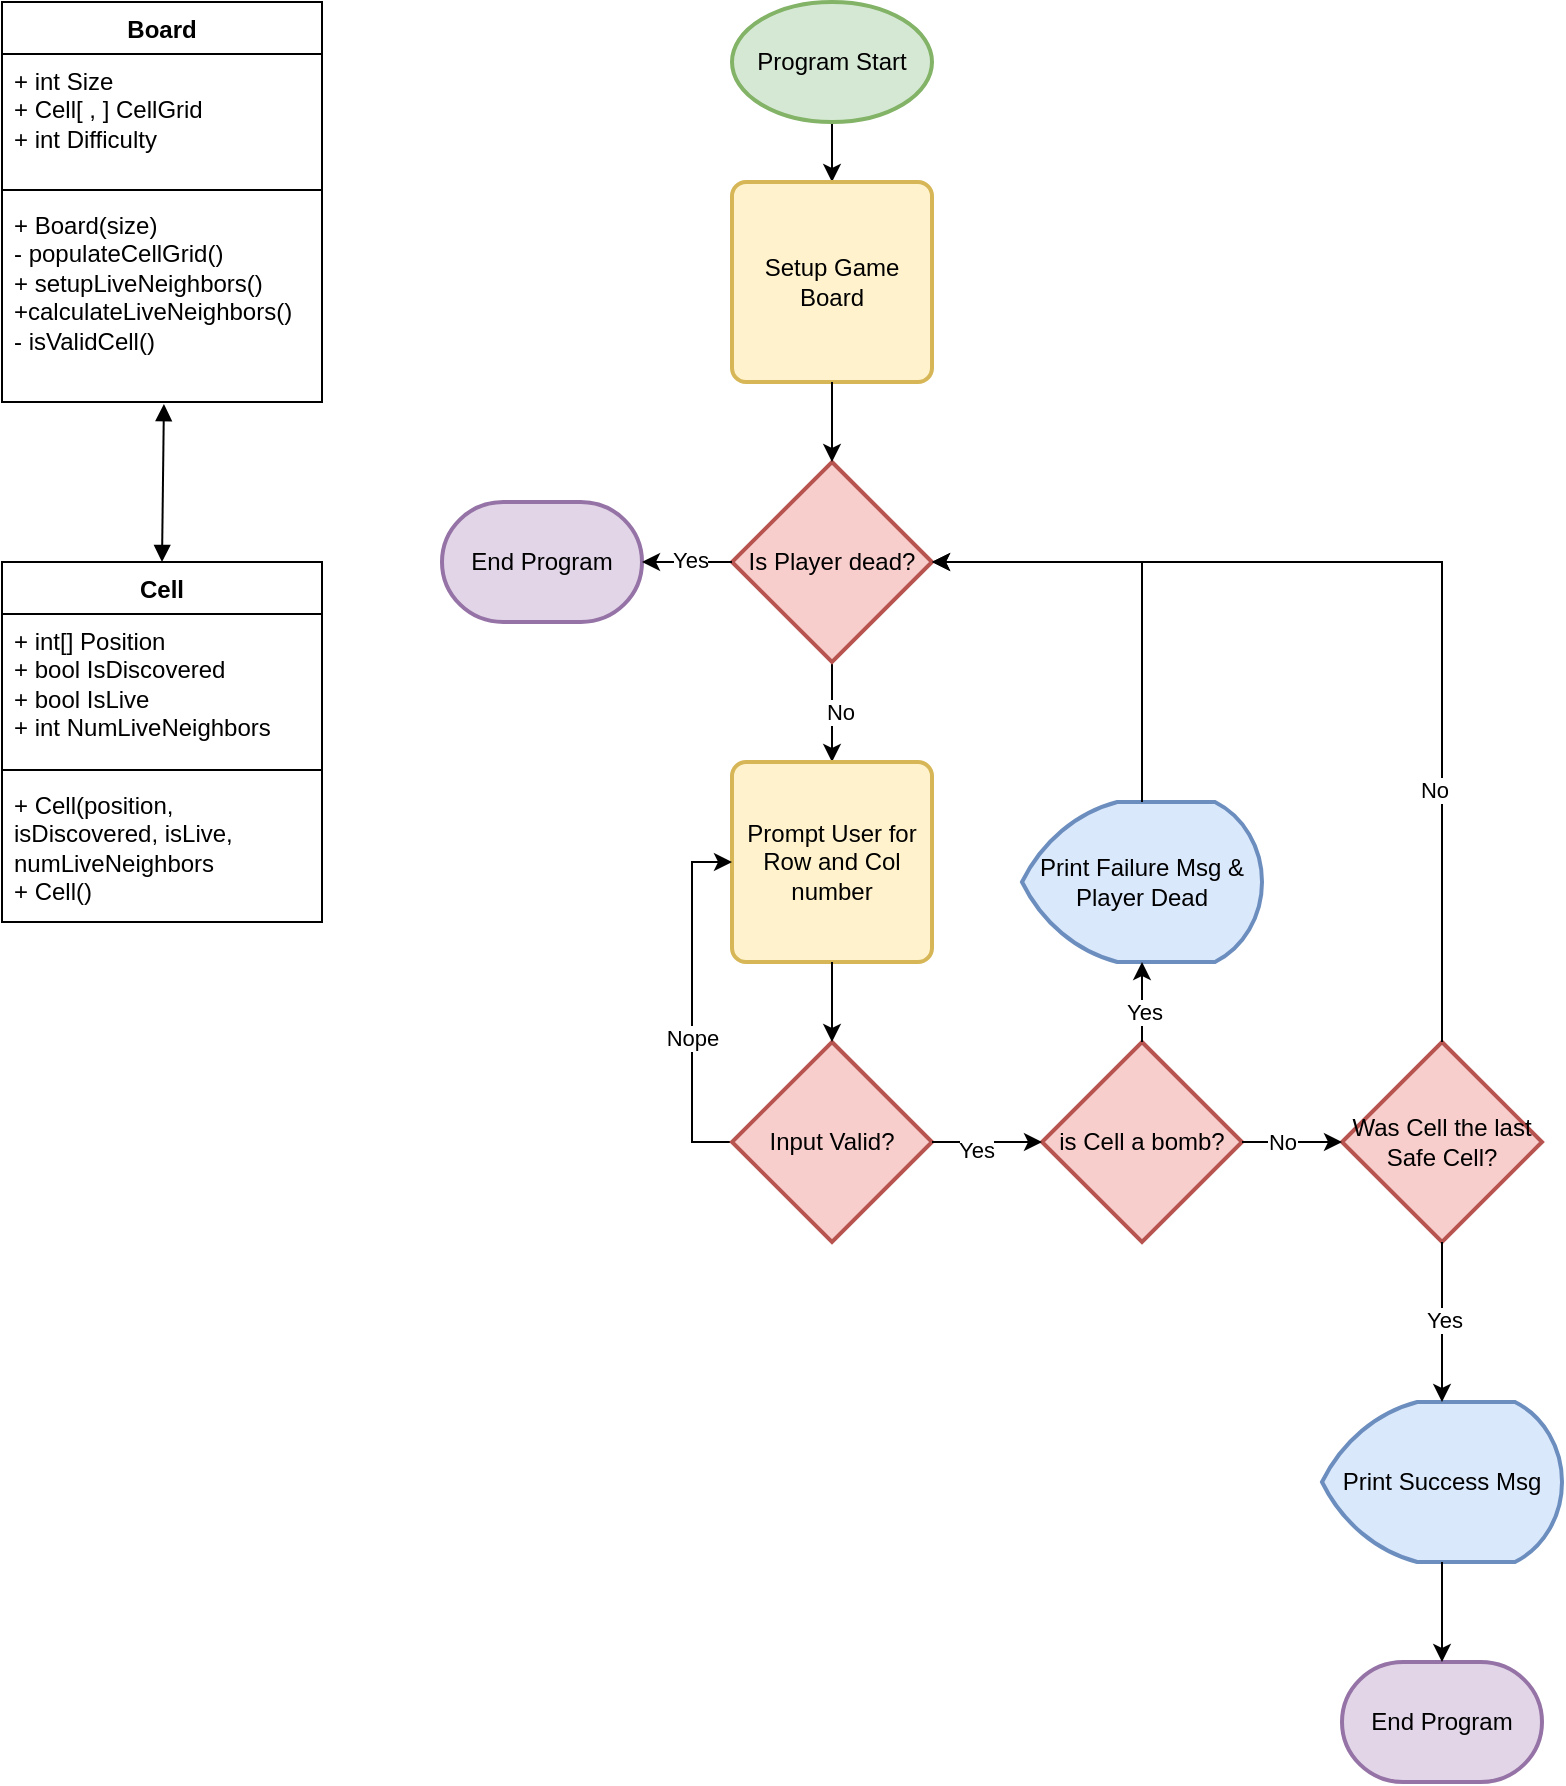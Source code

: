 <mxfile version="22.1.16" type="device">
  <diagram name="Page-1" id="BSbu1Kt3Bp4ArYt2ESW5">
    <mxGraphModel dx="1687" dy="918" grid="1" gridSize="10" guides="1" tooltips="1" connect="1" arrows="1" fold="1" page="1" pageScale="1" pageWidth="850" pageHeight="1100" math="0" shadow="0">
      <root>
        <mxCell id="0" />
        <mxCell id="1" parent="0" />
        <mxCell id="zdHg10XPLROxAjpq0C63-1" value="Cell" style="swimlane;fontStyle=1;align=center;verticalAlign=top;childLayout=stackLayout;horizontal=1;startSize=26;horizontalStack=0;resizeParent=1;resizeParentMax=0;resizeLast=0;collapsible=1;marginBottom=0;whiteSpace=wrap;html=1;" parent="1" vertex="1">
          <mxGeometry x="10" y="290" width="160" height="180" as="geometry" />
        </mxCell>
        <mxCell id="zdHg10XPLROxAjpq0C63-2" value="+ int[] Position&lt;br&gt;+ bool IsDiscovered&lt;br&gt;+ bool IsLive&lt;br&gt;+ int NumLiveNeighbors" style="text;strokeColor=none;fillColor=none;align=left;verticalAlign=top;spacingLeft=4;spacingRight=4;overflow=hidden;rotatable=0;points=[[0,0.5],[1,0.5]];portConstraint=eastwest;whiteSpace=wrap;html=1;" parent="zdHg10XPLROxAjpq0C63-1" vertex="1">
          <mxGeometry y="26" width="160" height="74" as="geometry" />
        </mxCell>
        <mxCell id="zdHg10XPLROxAjpq0C63-3" value="" style="line;strokeWidth=1;fillColor=none;align=left;verticalAlign=middle;spacingTop=-1;spacingLeft=3;spacingRight=3;rotatable=0;labelPosition=right;points=[];portConstraint=eastwest;strokeColor=inherit;" parent="zdHg10XPLROxAjpq0C63-1" vertex="1">
          <mxGeometry y="100" width="160" height="8" as="geometry" />
        </mxCell>
        <mxCell id="zdHg10XPLROxAjpq0C63-4" value="+ Cell(position, isDiscovered, isLive, numLiveNeighbors&lt;br&gt;+ Cell()" style="text;strokeColor=none;fillColor=none;align=left;verticalAlign=top;spacingLeft=4;spacingRight=4;overflow=hidden;rotatable=0;points=[[0,0.5],[1,0.5]];portConstraint=eastwest;whiteSpace=wrap;html=1;" parent="zdHg10XPLROxAjpq0C63-1" vertex="1">
          <mxGeometry y="108" width="160" height="72" as="geometry" />
        </mxCell>
        <mxCell id="zdHg10XPLROxAjpq0C63-5" value="Board" style="swimlane;fontStyle=1;align=center;verticalAlign=top;childLayout=stackLayout;horizontal=1;startSize=26;horizontalStack=0;resizeParent=1;resizeParentMax=0;resizeLast=0;collapsible=1;marginBottom=0;whiteSpace=wrap;html=1;" parent="1" vertex="1">
          <mxGeometry x="10" y="10" width="160" height="200" as="geometry" />
        </mxCell>
        <mxCell id="zdHg10XPLROxAjpq0C63-6" value="+ int Size&lt;br&gt;+ Cell[ , ] CellGrid&lt;br&gt;+ int Difficulty" style="text;strokeColor=none;fillColor=none;align=left;verticalAlign=top;spacingLeft=4;spacingRight=4;overflow=hidden;rotatable=0;points=[[0,0.5],[1,0.5]];portConstraint=eastwest;whiteSpace=wrap;html=1;" parent="zdHg10XPLROxAjpq0C63-5" vertex="1">
          <mxGeometry y="26" width="160" height="64" as="geometry" />
        </mxCell>
        <mxCell id="zdHg10XPLROxAjpq0C63-7" value="" style="line;strokeWidth=1;fillColor=none;align=left;verticalAlign=middle;spacingTop=-1;spacingLeft=3;spacingRight=3;rotatable=0;labelPosition=right;points=[];portConstraint=eastwest;strokeColor=inherit;" parent="zdHg10XPLROxAjpq0C63-5" vertex="1">
          <mxGeometry y="90" width="160" height="8" as="geometry" />
        </mxCell>
        <mxCell id="zdHg10XPLROxAjpq0C63-8" value="+ Board(size)&lt;br&gt;- populateCellGrid()&lt;br&gt;+ setupLiveNeighbors()&lt;br&gt;+calculateLiveNeighbors()&lt;br&gt;- isValidCell()" style="text;strokeColor=none;fillColor=none;align=left;verticalAlign=top;spacingLeft=4;spacingRight=4;overflow=hidden;rotatable=0;points=[[0,0.5],[1,0.5]];portConstraint=eastwest;whiteSpace=wrap;html=1;" parent="zdHg10XPLROxAjpq0C63-5" vertex="1">
          <mxGeometry y="98" width="160" height="102" as="geometry" />
        </mxCell>
        <mxCell id="zdHg10XPLROxAjpq0C63-9" value="" style="endArrow=block;startArrow=block;endFill=1;startFill=1;html=1;rounded=0;entryX=0.5;entryY=0;entryDx=0;entryDy=0;exitX=0.506;exitY=1.01;exitDx=0;exitDy=0;exitPerimeter=0;" parent="1" source="zdHg10XPLROxAjpq0C63-8" target="zdHg10XPLROxAjpq0C63-1" edge="1">
          <mxGeometry width="160" relative="1" as="geometry">
            <mxPoint x="-80" y="230" as="sourcePoint" />
            <mxPoint x="80" y="230" as="targetPoint" />
          </mxGeometry>
        </mxCell>
        <mxCell id="yqU5PkYykn4ZgmOeakdb-3" style="edgeStyle=orthogonalEdgeStyle;rounded=0;orthogonalLoop=1;jettySize=auto;html=1;entryX=0.5;entryY=0;entryDx=0;entryDy=0;" edge="1" parent="1" source="yqU5PkYykn4ZgmOeakdb-1" target="yqU5PkYykn4ZgmOeakdb-2">
          <mxGeometry relative="1" as="geometry" />
        </mxCell>
        <mxCell id="yqU5PkYykn4ZgmOeakdb-1" value="Program Start" style="strokeWidth=2;html=1;shape=mxgraph.flowchart.start_1;whiteSpace=wrap;fillColor=#d5e8d4;strokeColor=#82b366;" vertex="1" parent="1">
          <mxGeometry x="375" y="10" width="100" height="60" as="geometry" />
        </mxCell>
        <mxCell id="yqU5PkYykn4ZgmOeakdb-2" value="Setup Game Board" style="rounded=1;whiteSpace=wrap;html=1;absoluteArcSize=1;arcSize=14;strokeWidth=2;fillColor=#fff2cc;strokeColor=#d6b656;" vertex="1" parent="1">
          <mxGeometry x="375" y="100" width="100" height="100" as="geometry" />
        </mxCell>
        <mxCell id="yqU5PkYykn4ZgmOeakdb-7" style="edgeStyle=orthogonalEdgeStyle;rounded=0;orthogonalLoop=1;jettySize=auto;html=1;entryX=0.5;entryY=0;entryDx=0;entryDy=0;" edge="1" parent="1" source="yqU5PkYykn4ZgmOeakdb-4" target="yqU5PkYykn4ZgmOeakdb-6">
          <mxGeometry relative="1" as="geometry" />
        </mxCell>
        <mxCell id="yqU5PkYykn4ZgmOeakdb-8" value="No" style="edgeLabel;html=1;align=center;verticalAlign=middle;resizable=0;points=[];" vertex="1" connectable="0" parent="yqU5PkYykn4ZgmOeakdb-7">
          <mxGeometry y="4" relative="1" as="geometry">
            <mxPoint as="offset" />
          </mxGeometry>
        </mxCell>
        <mxCell id="yqU5PkYykn4ZgmOeakdb-4" value="Is Player dead?" style="strokeWidth=2;html=1;shape=mxgraph.flowchart.decision;whiteSpace=wrap;fillColor=#f8cecc;strokeColor=#b85450;" vertex="1" parent="1">
          <mxGeometry x="375" y="240" width="100" height="100" as="geometry" />
        </mxCell>
        <mxCell id="yqU5PkYykn4ZgmOeakdb-5" style="edgeStyle=orthogonalEdgeStyle;rounded=0;orthogonalLoop=1;jettySize=auto;html=1;entryX=0.5;entryY=0;entryDx=0;entryDy=0;entryPerimeter=0;" edge="1" parent="1" source="yqU5PkYykn4ZgmOeakdb-2" target="yqU5PkYykn4ZgmOeakdb-4">
          <mxGeometry relative="1" as="geometry" />
        </mxCell>
        <mxCell id="yqU5PkYykn4ZgmOeakdb-6" value="Prompt User for Row and Col number" style="rounded=1;whiteSpace=wrap;html=1;absoluteArcSize=1;arcSize=14;strokeWidth=2;fillColor=#fff2cc;strokeColor=#d6b656;" vertex="1" parent="1">
          <mxGeometry x="375" y="390" width="100" height="100" as="geometry" />
        </mxCell>
        <mxCell id="yqU5PkYykn4ZgmOeakdb-11" style="edgeStyle=orthogonalEdgeStyle;rounded=0;orthogonalLoop=1;jettySize=auto;html=1;entryX=0;entryY=0.5;entryDx=0;entryDy=0;" edge="1" parent="1" source="yqU5PkYykn4ZgmOeakdb-9" target="yqU5PkYykn4ZgmOeakdb-6">
          <mxGeometry relative="1" as="geometry">
            <Array as="points">
              <mxPoint x="355" y="580" />
              <mxPoint x="355" y="440" />
            </Array>
          </mxGeometry>
        </mxCell>
        <mxCell id="yqU5PkYykn4ZgmOeakdb-12" value="Nope" style="edgeLabel;html=1;align=center;verticalAlign=middle;resizable=0;points=[];" vertex="1" connectable="0" parent="yqU5PkYykn4ZgmOeakdb-11">
          <mxGeometry x="-0.2" relative="1" as="geometry">
            <mxPoint as="offset" />
          </mxGeometry>
        </mxCell>
        <mxCell id="yqU5PkYykn4ZgmOeakdb-9" value="Input Valid?" style="strokeWidth=2;html=1;shape=mxgraph.flowchart.decision;whiteSpace=wrap;fillColor=#f8cecc;strokeColor=#b85450;" vertex="1" parent="1">
          <mxGeometry x="375" y="530" width="100" height="100" as="geometry" />
        </mxCell>
        <mxCell id="yqU5PkYykn4ZgmOeakdb-10" style="edgeStyle=orthogonalEdgeStyle;rounded=0;orthogonalLoop=1;jettySize=auto;html=1;entryX=0.5;entryY=0;entryDx=0;entryDy=0;entryPerimeter=0;" edge="1" parent="1" source="yqU5PkYykn4ZgmOeakdb-6" target="yqU5PkYykn4ZgmOeakdb-9">
          <mxGeometry relative="1" as="geometry" />
        </mxCell>
        <mxCell id="yqU5PkYykn4ZgmOeakdb-13" value="End Program" style="strokeWidth=2;html=1;shape=mxgraph.flowchart.terminator;whiteSpace=wrap;fillColor=#e1d5e7;strokeColor=#9673a6;" vertex="1" parent="1">
          <mxGeometry x="230" y="260" width="100" height="60" as="geometry" />
        </mxCell>
        <mxCell id="yqU5PkYykn4ZgmOeakdb-14" style="edgeStyle=orthogonalEdgeStyle;rounded=0;orthogonalLoop=1;jettySize=auto;html=1;entryX=1;entryY=0.5;entryDx=0;entryDy=0;entryPerimeter=0;" edge="1" parent="1" source="yqU5PkYykn4ZgmOeakdb-4" target="yqU5PkYykn4ZgmOeakdb-13">
          <mxGeometry relative="1" as="geometry" />
        </mxCell>
        <mxCell id="yqU5PkYykn4ZgmOeakdb-15" value="Yes" style="edgeLabel;html=1;align=center;verticalAlign=middle;resizable=0;points=[];" vertex="1" connectable="0" parent="yqU5PkYykn4ZgmOeakdb-14">
          <mxGeometry x="-0.067" y="-1" relative="1" as="geometry">
            <mxPoint as="offset" />
          </mxGeometry>
        </mxCell>
        <mxCell id="yqU5PkYykn4ZgmOeakdb-20" value="is Cell a bomb?" style="strokeWidth=2;html=1;shape=mxgraph.flowchart.decision;whiteSpace=wrap;fillColor=#f8cecc;strokeColor=#b85450;" vertex="1" parent="1">
          <mxGeometry x="530" y="530" width="100" height="100" as="geometry" />
        </mxCell>
        <mxCell id="yqU5PkYykn4ZgmOeakdb-21" style="edgeStyle=orthogonalEdgeStyle;rounded=0;orthogonalLoop=1;jettySize=auto;html=1;entryX=0;entryY=0.5;entryDx=0;entryDy=0;entryPerimeter=0;" edge="1" parent="1" source="yqU5PkYykn4ZgmOeakdb-9" target="yqU5PkYykn4ZgmOeakdb-20">
          <mxGeometry relative="1" as="geometry" />
        </mxCell>
        <mxCell id="yqU5PkYykn4ZgmOeakdb-22" value="Yes" style="edgeLabel;html=1;align=center;verticalAlign=middle;resizable=0;points=[];" vertex="1" connectable="0" parent="yqU5PkYykn4ZgmOeakdb-21">
          <mxGeometry x="-0.2" y="-4" relative="1" as="geometry">
            <mxPoint as="offset" />
          </mxGeometry>
        </mxCell>
        <mxCell id="yqU5PkYykn4ZgmOeakdb-24" value="Print Failure Msg &amp;amp; Player Dead" style="strokeWidth=2;html=1;shape=mxgraph.flowchart.display;whiteSpace=wrap;fillColor=#dae8fc;strokeColor=#6c8ebf;" vertex="1" parent="1">
          <mxGeometry x="520" y="410" width="120" height="80" as="geometry" />
        </mxCell>
        <mxCell id="yqU5PkYykn4ZgmOeakdb-25" style="edgeStyle=orthogonalEdgeStyle;rounded=0;orthogonalLoop=1;jettySize=auto;html=1;entryX=0.5;entryY=1;entryDx=0;entryDy=0;entryPerimeter=0;" edge="1" parent="1" source="yqU5PkYykn4ZgmOeakdb-20" target="yqU5PkYykn4ZgmOeakdb-24">
          <mxGeometry relative="1" as="geometry" />
        </mxCell>
        <mxCell id="yqU5PkYykn4ZgmOeakdb-26" value="Yes" style="edgeLabel;html=1;align=center;verticalAlign=middle;resizable=0;points=[];" vertex="1" connectable="0" parent="yqU5PkYykn4ZgmOeakdb-25">
          <mxGeometry x="-0.25" y="-1" relative="1" as="geometry">
            <mxPoint as="offset" />
          </mxGeometry>
        </mxCell>
        <mxCell id="yqU5PkYykn4ZgmOeakdb-27" style="edgeStyle=orthogonalEdgeStyle;rounded=0;orthogonalLoop=1;jettySize=auto;html=1;entryX=1;entryY=0.5;entryDx=0;entryDy=0;entryPerimeter=0;" edge="1" parent="1" source="yqU5PkYykn4ZgmOeakdb-24" target="yqU5PkYykn4ZgmOeakdb-4">
          <mxGeometry relative="1" as="geometry">
            <Array as="points">
              <mxPoint x="580" y="290" />
            </Array>
          </mxGeometry>
        </mxCell>
        <mxCell id="yqU5PkYykn4ZgmOeakdb-29" value="Was Cell the last Safe Cell?" style="strokeWidth=2;html=1;shape=mxgraph.flowchart.decision;whiteSpace=wrap;fontSize=12;fillColor=#f8cecc;strokeColor=#b85450;" vertex="1" parent="1">
          <mxGeometry x="680" y="530" width="100" height="100" as="geometry" />
        </mxCell>
        <mxCell id="yqU5PkYykn4ZgmOeakdb-30" style="edgeStyle=orthogonalEdgeStyle;rounded=0;orthogonalLoop=1;jettySize=auto;html=1;entryX=0;entryY=0.5;entryDx=0;entryDy=0;entryPerimeter=0;" edge="1" parent="1" source="yqU5PkYykn4ZgmOeakdb-20" target="yqU5PkYykn4ZgmOeakdb-29">
          <mxGeometry relative="1" as="geometry" />
        </mxCell>
        <mxCell id="yqU5PkYykn4ZgmOeakdb-31" value="No" style="edgeLabel;html=1;align=center;verticalAlign=middle;resizable=0;points=[];" vertex="1" connectable="0" parent="yqU5PkYykn4ZgmOeakdb-30">
          <mxGeometry x="-0.2" relative="1" as="geometry">
            <mxPoint as="offset" />
          </mxGeometry>
        </mxCell>
        <mxCell id="yqU5PkYykn4ZgmOeakdb-39" value="Print Success Msg" style="strokeWidth=2;html=1;shape=mxgraph.flowchart.display;whiteSpace=wrap;fillColor=#dae8fc;strokeColor=#6c8ebf;" vertex="1" parent="1">
          <mxGeometry x="670" y="710" width="120" height="80" as="geometry" />
        </mxCell>
        <mxCell id="yqU5PkYykn4ZgmOeakdb-40" value="End Program" style="strokeWidth=2;html=1;shape=mxgraph.flowchart.terminator;whiteSpace=wrap;fillColor=#e1d5e7;strokeColor=#9673a6;" vertex="1" parent="1">
          <mxGeometry x="680" y="840" width="100" height="60" as="geometry" />
        </mxCell>
        <mxCell id="yqU5PkYykn4ZgmOeakdb-41" style="edgeStyle=orthogonalEdgeStyle;rounded=0;orthogonalLoop=1;jettySize=auto;html=1;entryX=1;entryY=0.5;entryDx=0;entryDy=0;entryPerimeter=0;" edge="1" parent="1" source="yqU5PkYykn4ZgmOeakdb-29" target="yqU5PkYykn4ZgmOeakdb-4">
          <mxGeometry relative="1" as="geometry">
            <Array as="points">
              <mxPoint x="730" y="290" />
            </Array>
          </mxGeometry>
        </mxCell>
        <mxCell id="yqU5PkYykn4ZgmOeakdb-42" value="No" style="edgeLabel;html=1;align=center;verticalAlign=middle;resizable=0;points=[];" vertex="1" connectable="0" parent="yqU5PkYykn4ZgmOeakdb-41">
          <mxGeometry x="-0.491" y="4" relative="1" as="geometry">
            <mxPoint as="offset" />
          </mxGeometry>
        </mxCell>
        <mxCell id="yqU5PkYykn4ZgmOeakdb-43" style="edgeStyle=orthogonalEdgeStyle;rounded=0;orthogonalLoop=1;jettySize=auto;html=1;entryX=0.5;entryY=0;entryDx=0;entryDy=0;entryPerimeter=0;" edge="1" parent="1" source="yqU5PkYykn4ZgmOeakdb-29" target="yqU5PkYykn4ZgmOeakdb-39">
          <mxGeometry relative="1" as="geometry" />
        </mxCell>
        <mxCell id="yqU5PkYykn4ZgmOeakdb-44" value="Yes" style="edgeLabel;html=1;align=center;verticalAlign=middle;resizable=0;points=[];" vertex="1" connectable="0" parent="yqU5PkYykn4ZgmOeakdb-43">
          <mxGeometry x="-0.025" y="1" relative="1" as="geometry">
            <mxPoint as="offset" />
          </mxGeometry>
        </mxCell>
        <mxCell id="yqU5PkYykn4ZgmOeakdb-45" style="edgeStyle=orthogonalEdgeStyle;rounded=0;orthogonalLoop=1;jettySize=auto;html=1;exitX=0.5;exitY=1;exitDx=0;exitDy=0;exitPerimeter=0;entryX=0.5;entryY=0;entryDx=0;entryDy=0;entryPerimeter=0;" edge="1" parent="1" source="yqU5PkYykn4ZgmOeakdb-39" target="yqU5PkYykn4ZgmOeakdb-40">
          <mxGeometry relative="1" as="geometry" />
        </mxCell>
      </root>
    </mxGraphModel>
  </diagram>
</mxfile>

